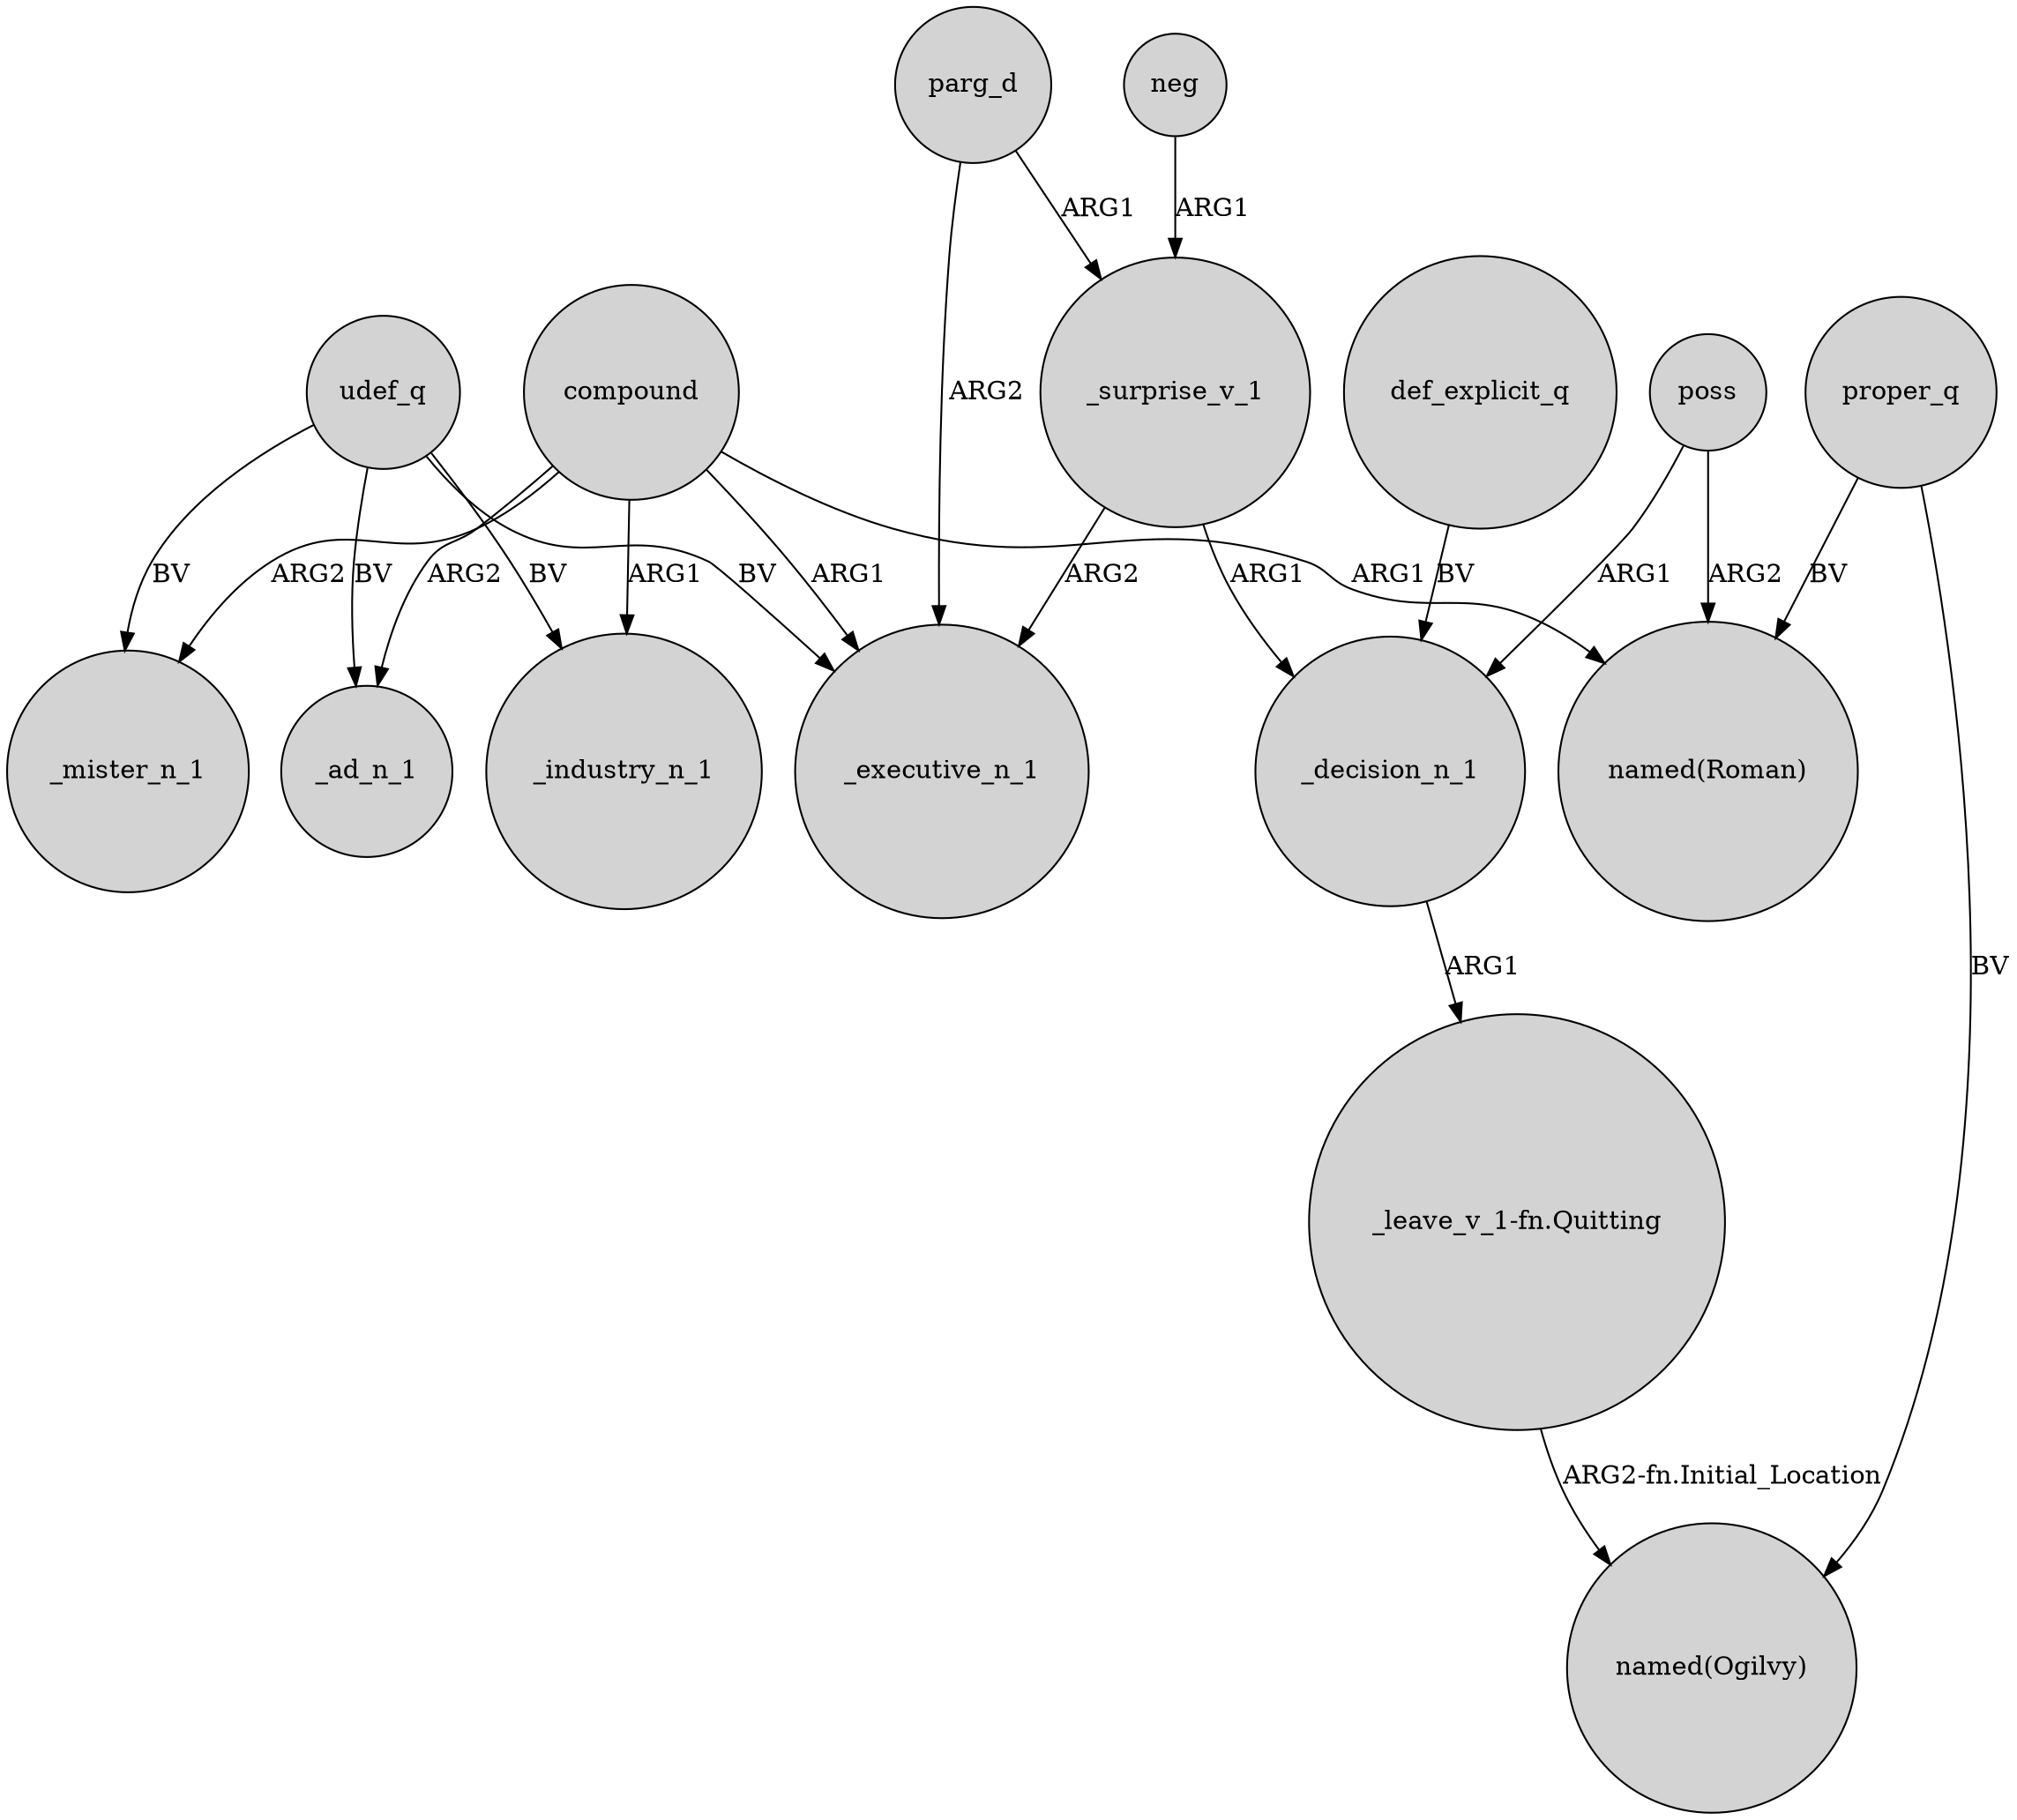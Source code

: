 digraph {
	node [shape=circle style=filled]
	compound -> _ad_n_1 [label=ARG2]
	udef_q -> _executive_n_1 [label=BV]
	compound -> "named(Roman)" [label=ARG1]
	compound -> _mister_n_1 [label=ARG2]
	parg_d -> _surprise_v_1 [label=ARG1]
	compound -> _executive_n_1 [label=ARG1]
	udef_q -> _mister_n_1 [label=BV]
	compound -> _industry_n_1 [label=ARG1]
	"_leave_v_1-fn.Quitting" -> "named(Ogilvy)" [label="ARG2-fn.Initial_Location"]
	proper_q -> "named(Roman)" [label=BV]
	poss -> "named(Roman)" [label=ARG2]
	poss -> _decision_n_1 [label=ARG1]
	parg_d -> _executive_n_1 [label=ARG2]
	def_explicit_q -> _decision_n_1 [label=BV]
	_decision_n_1 -> "_leave_v_1-fn.Quitting" [label=ARG1]
	udef_q -> _ad_n_1 [label=BV]
	proper_q -> "named(Ogilvy)" [label=BV]
	udef_q -> _industry_n_1 [label=BV]
	_surprise_v_1 -> _decision_n_1 [label=ARG1]
	neg -> _surprise_v_1 [label=ARG1]
	_surprise_v_1 -> _executive_n_1 [label=ARG2]
}
